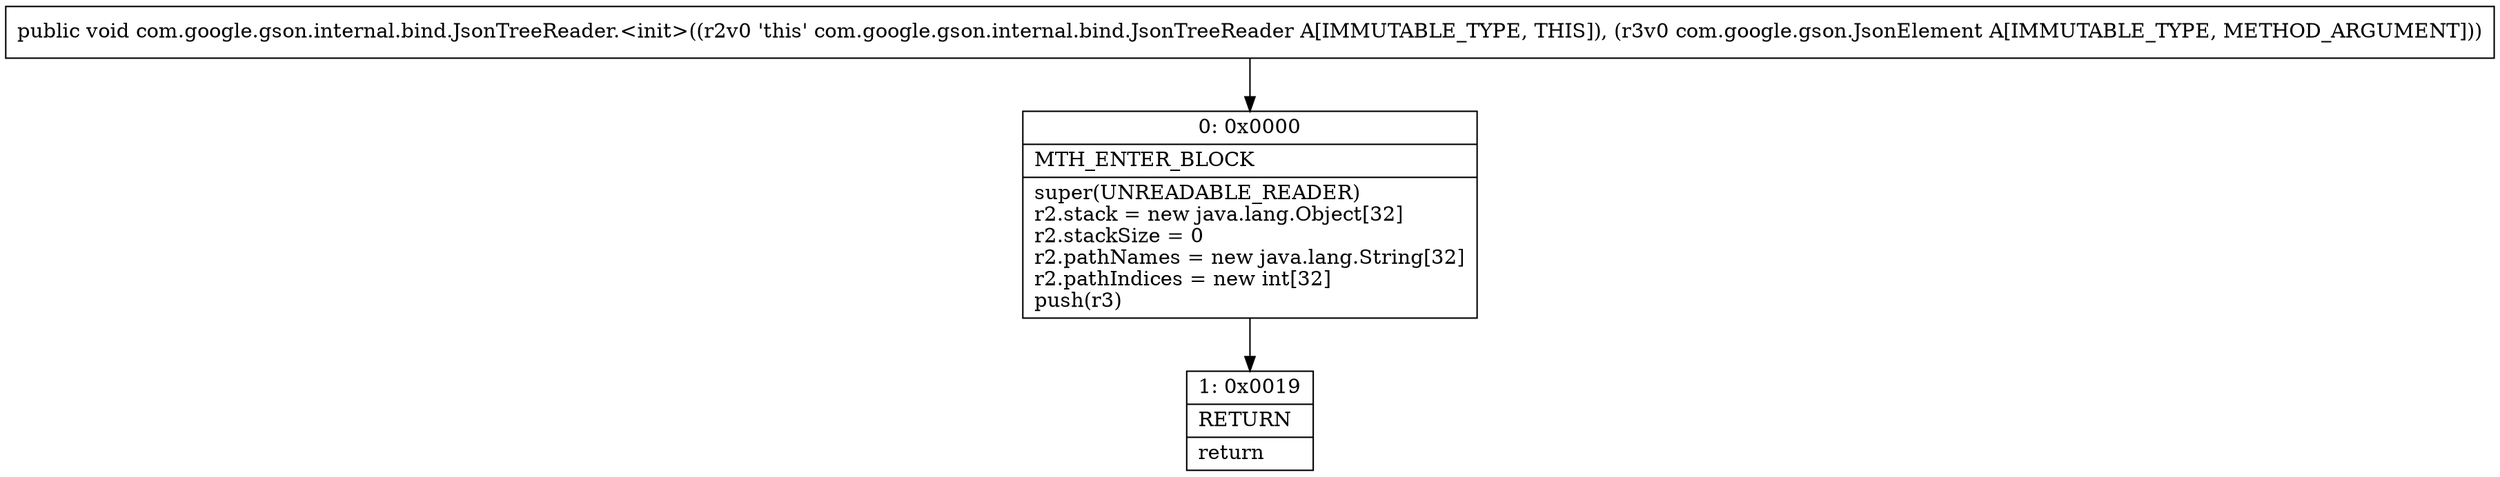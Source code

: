 digraph "CFG forcom.google.gson.internal.bind.JsonTreeReader.\<init\>(Lcom\/google\/gson\/JsonElement;)V" {
Node_0 [shape=record,label="{0\:\ 0x0000|MTH_ENTER_BLOCK\l|super(UNREADABLE_READER)\lr2.stack = new java.lang.Object[32]\lr2.stackSize = 0\lr2.pathNames = new java.lang.String[32]\lr2.pathIndices = new int[32]\lpush(r3)\l}"];
Node_1 [shape=record,label="{1\:\ 0x0019|RETURN\l|return\l}"];
MethodNode[shape=record,label="{public void com.google.gson.internal.bind.JsonTreeReader.\<init\>((r2v0 'this' com.google.gson.internal.bind.JsonTreeReader A[IMMUTABLE_TYPE, THIS]), (r3v0 com.google.gson.JsonElement A[IMMUTABLE_TYPE, METHOD_ARGUMENT])) }"];
MethodNode -> Node_0;
Node_0 -> Node_1;
}

